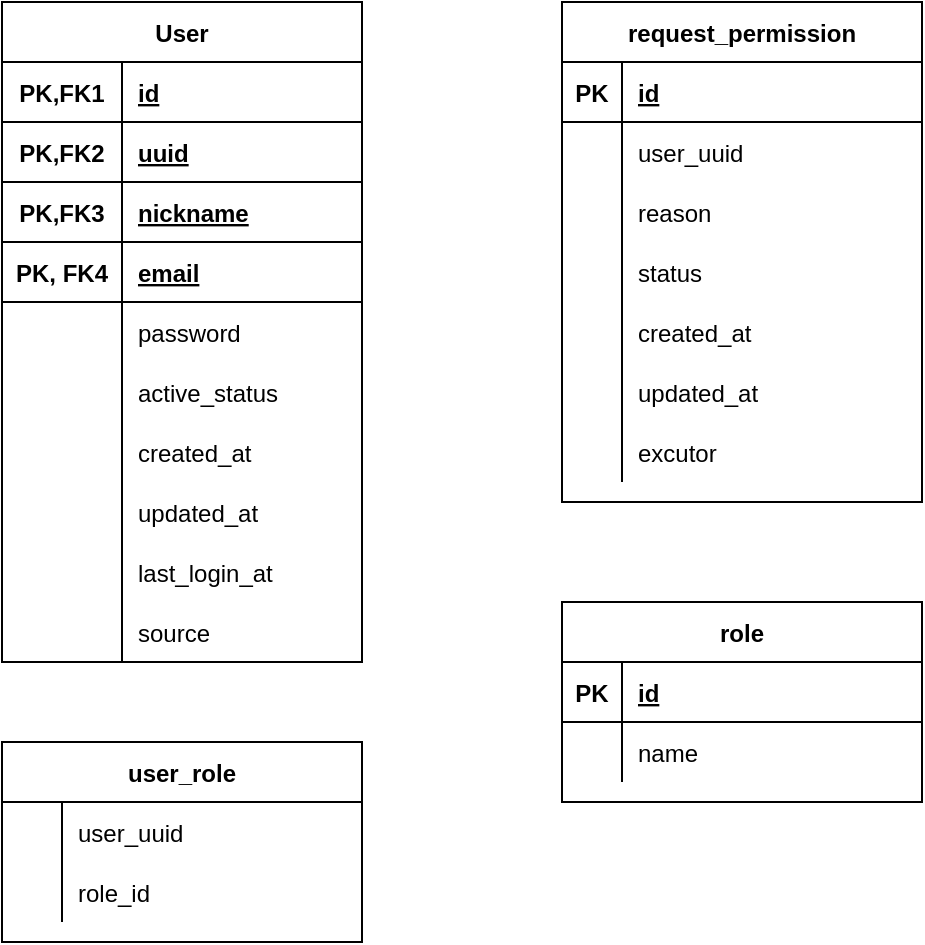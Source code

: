 <mxfile version="14.6.13" type="device"><diagram id="kR4uxsG3ydbLQjO4JBvJ" name="第 1 页"><mxGraphModel dx="1038" dy="600" grid="1" gridSize="10" guides="1" tooltips="1" connect="1" arrows="1" fold="1" page="1" pageScale="1" pageWidth="827" pageHeight="1169" math="0" shadow="0"><root><mxCell id="0"/><mxCell id="1" parent="0"/><mxCell id="TVVXm1nKKWdlo4U_RRPn-60" value="User" style="shape=table;startSize=30;container=1;collapsible=1;childLayout=tableLayout;fixedRows=1;rowLines=0;fontStyle=1;align=center;resizeLast=1;" parent="1" vertex="1"><mxGeometry x="60" y="70" width="180" height="330" as="geometry"/></mxCell><mxCell id="TVVXm1nKKWdlo4U_RRPn-64" value="" style="shape=partialRectangle;collapsible=0;dropTarget=0;pointerEvents=0;fillColor=none;top=0;left=0;bottom=1;right=0;points=[[0,0.5],[1,0.5]];portConstraint=eastwest;" parent="TVVXm1nKKWdlo4U_RRPn-60" vertex="1"><mxGeometry y="30" width="180" height="30" as="geometry"/></mxCell><mxCell id="TVVXm1nKKWdlo4U_RRPn-65" value="PK,FK1" style="shape=partialRectangle;connectable=0;fillColor=none;top=0;left=0;bottom=0;right=0;fontStyle=1;overflow=hidden;" parent="TVVXm1nKKWdlo4U_RRPn-64" vertex="1"><mxGeometry width="60" height="30" as="geometry"/></mxCell><mxCell id="TVVXm1nKKWdlo4U_RRPn-66" value="id" style="shape=partialRectangle;connectable=0;fillColor=none;top=0;left=0;bottom=0;right=0;align=left;spacingLeft=6;fontStyle=5;overflow=hidden;" parent="TVVXm1nKKWdlo4U_RRPn-64" vertex="1"><mxGeometry x="60" width="120" height="30" as="geometry"/></mxCell><mxCell id="TVVXm1nKKWdlo4U_RRPn-129" value="" style="shape=partialRectangle;collapsible=0;dropTarget=0;pointerEvents=0;fillColor=none;top=0;left=0;bottom=1;right=0;points=[[0,0.5],[1,0.5]];portConstraint=eastwest;" parent="TVVXm1nKKWdlo4U_RRPn-60" vertex="1"><mxGeometry y="60" width="180" height="30" as="geometry"/></mxCell><mxCell id="TVVXm1nKKWdlo4U_RRPn-130" value="PK,FK2" style="shape=partialRectangle;connectable=0;fillColor=none;top=0;left=0;bottom=0;right=0;fontStyle=1;overflow=hidden;" parent="TVVXm1nKKWdlo4U_RRPn-129" vertex="1"><mxGeometry width="60" height="30" as="geometry"/></mxCell><mxCell id="TVVXm1nKKWdlo4U_RRPn-131" value="uuid" style="shape=partialRectangle;connectable=0;fillColor=none;top=0;left=0;bottom=0;right=0;align=left;spacingLeft=6;fontStyle=5;overflow=hidden;" parent="TVVXm1nKKWdlo4U_RRPn-129" vertex="1"><mxGeometry x="60" width="120" height="30" as="geometry"/></mxCell><mxCell id="TVVXm1nKKWdlo4U_RRPn-154" value="" style="shape=partialRectangle;collapsible=0;dropTarget=0;pointerEvents=0;fillColor=none;top=0;left=0;bottom=1;right=0;points=[[0,0.5],[1,0.5]];portConstraint=eastwest;" parent="TVVXm1nKKWdlo4U_RRPn-60" vertex="1"><mxGeometry y="90" width="180" height="30" as="geometry"/></mxCell><mxCell id="TVVXm1nKKWdlo4U_RRPn-155" value="PK,FK3" style="shape=partialRectangle;connectable=0;fillColor=none;top=0;left=0;bottom=0;right=0;fontStyle=1;overflow=hidden;" parent="TVVXm1nKKWdlo4U_RRPn-154" vertex="1"><mxGeometry width="60" height="30" as="geometry"/></mxCell><mxCell id="TVVXm1nKKWdlo4U_RRPn-156" value="nickname" style="shape=partialRectangle;connectable=0;fillColor=none;top=0;left=0;bottom=0;right=0;align=left;spacingLeft=6;fontStyle=5;overflow=hidden;" parent="TVVXm1nKKWdlo4U_RRPn-154" vertex="1"><mxGeometry x="60" width="120" height="30" as="geometry"/></mxCell><mxCell id="TVVXm1nKKWdlo4U_RRPn-161" value="" style="shape=partialRectangle;collapsible=0;dropTarget=0;pointerEvents=0;fillColor=none;top=0;left=0;bottom=1;right=0;points=[[0,0.5],[1,0.5]];portConstraint=eastwest;" parent="TVVXm1nKKWdlo4U_RRPn-60" vertex="1"><mxGeometry y="120" width="180" height="30" as="geometry"/></mxCell><mxCell id="TVVXm1nKKWdlo4U_RRPn-162" value="PK, FK4" style="shape=partialRectangle;connectable=0;fillColor=none;top=0;left=0;bottom=0;right=0;fontStyle=1;overflow=hidden;" parent="TVVXm1nKKWdlo4U_RRPn-161" vertex="1"><mxGeometry width="60" height="30" as="geometry"/></mxCell><mxCell id="TVVXm1nKKWdlo4U_RRPn-163" value="email" style="shape=partialRectangle;connectable=0;fillColor=none;top=0;left=0;bottom=0;right=0;align=left;spacingLeft=6;fontStyle=5;overflow=hidden;" parent="TVVXm1nKKWdlo4U_RRPn-161" vertex="1"><mxGeometry x="60" width="120" height="30" as="geometry"/></mxCell><mxCell id="TVVXm1nKKWdlo4U_RRPn-67" value="" style="shape=partialRectangle;collapsible=0;dropTarget=0;pointerEvents=0;fillColor=none;top=0;left=0;bottom=0;right=0;points=[[0,0.5],[1,0.5]];portConstraint=eastwest;" parent="TVVXm1nKKWdlo4U_RRPn-60" vertex="1"><mxGeometry y="150" width="180" height="30" as="geometry"/></mxCell><mxCell id="TVVXm1nKKWdlo4U_RRPn-68" value="" style="shape=partialRectangle;connectable=0;fillColor=none;top=0;left=0;bottom=0;right=0;editable=1;overflow=hidden;" parent="TVVXm1nKKWdlo4U_RRPn-67" vertex="1"><mxGeometry width="60" height="30" as="geometry"/></mxCell><mxCell id="TVVXm1nKKWdlo4U_RRPn-69" value="password" style="shape=partialRectangle;connectable=0;fillColor=none;top=0;left=0;bottom=0;right=0;align=left;spacingLeft=6;overflow=hidden;" parent="TVVXm1nKKWdlo4U_RRPn-67" vertex="1"><mxGeometry x="60" width="120" height="30" as="geometry"/></mxCell><mxCell id="TVVXm1nKKWdlo4U_RRPn-70" value="" style="shape=partialRectangle;collapsible=0;dropTarget=0;pointerEvents=0;fillColor=none;top=0;left=0;bottom=0;right=0;points=[[0,0.5],[1,0.5]];portConstraint=eastwest;" parent="TVVXm1nKKWdlo4U_RRPn-60" vertex="1"><mxGeometry y="180" width="180" height="30" as="geometry"/></mxCell><mxCell id="TVVXm1nKKWdlo4U_RRPn-71" value="" style="shape=partialRectangle;connectable=0;fillColor=none;top=0;left=0;bottom=0;right=0;editable=1;overflow=hidden;" parent="TVVXm1nKKWdlo4U_RRPn-70" vertex="1"><mxGeometry width="60" height="30" as="geometry"/></mxCell><mxCell id="TVVXm1nKKWdlo4U_RRPn-72" value="active_status" style="shape=partialRectangle;connectable=0;fillColor=none;top=0;left=0;bottom=0;right=0;align=left;spacingLeft=6;overflow=hidden;" parent="TVVXm1nKKWdlo4U_RRPn-70" vertex="1"><mxGeometry x="60" width="120" height="30" as="geometry"/></mxCell><mxCell id="TVVXm1nKKWdlo4U_RRPn-79" value="" style="shape=partialRectangle;collapsible=0;dropTarget=0;pointerEvents=0;fillColor=none;top=0;left=0;bottom=0;right=0;points=[[0,0.5],[1,0.5]];portConstraint=eastwest;" parent="TVVXm1nKKWdlo4U_RRPn-60" vertex="1"><mxGeometry y="210" width="180" height="30" as="geometry"/></mxCell><mxCell id="TVVXm1nKKWdlo4U_RRPn-80" value="" style="shape=partialRectangle;connectable=0;fillColor=none;top=0;left=0;bottom=0;right=0;editable=1;overflow=hidden;" parent="TVVXm1nKKWdlo4U_RRPn-79" vertex="1"><mxGeometry width="60" height="30" as="geometry"/></mxCell><mxCell id="TVVXm1nKKWdlo4U_RRPn-81" value="created_at" style="shape=partialRectangle;connectable=0;fillColor=none;top=0;left=0;bottom=0;right=0;align=left;spacingLeft=6;overflow=hidden;" parent="TVVXm1nKKWdlo4U_RRPn-79" vertex="1"><mxGeometry x="60" width="120" height="30" as="geometry"/></mxCell><mxCell id="TVVXm1nKKWdlo4U_RRPn-133" value="" style="shape=partialRectangle;collapsible=0;dropTarget=0;pointerEvents=0;fillColor=none;top=0;left=0;bottom=0;right=0;points=[[0,0.5],[1,0.5]];portConstraint=eastwest;" parent="TVVXm1nKKWdlo4U_RRPn-60" vertex="1"><mxGeometry y="240" width="180" height="30" as="geometry"/></mxCell><mxCell id="TVVXm1nKKWdlo4U_RRPn-134" value="" style="shape=partialRectangle;connectable=0;fillColor=none;top=0;left=0;bottom=0;right=0;editable=1;overflow=hidden;" parent="TVVXm1nKKWdlo4U_RRPn-133" vertex="1"><mxGeometry width="60" height="30" as="geometry"/></mxCell><mxCell id="TVVXm1nKKWdlo4U_RRPn-135" value="updated_at" style="shape=partialRectangle;connectable=0;fillColor=none;top=0;left=0;bottom=0;right=0;align=left;spacingLeft=6;overflow=hidden;" parent="TVVXm1nKKWdlo4U_RRPn-133" vertex="1"><mxGeometry x="60" width="120" height="30" as="geometry"/></mxCell><mxCell id="TVVXm1nKKWdlo4U_RRPn-164" value="" style="shape=partialRectangle;collapsible=0;dropTarget=0;pointerEvents=0;fillColor=none;top=0;left=0;bottom=0;right=0;points=[[0,0.5],[1,0.5]];portConstraint=eastwest;" parent="TVVXm1nKKWdlo4U_RRPn-60" vertex="1"><mxGeometry y="270" width="180" height="30" as="geometry"/></mxCell><mxCell id="TVVXm1nKKWdlo4U_RRPn-165" value="" style="shape=partialRectangle;connectable=0;fillColor=none;top=0;left=0;bottom=0;right=0;editable=1;overflow=hidden;" parent="TVVXm1nKKWdlo4U_RRPn-164" vertex="1"><mxGeometry width="60" height="30" as="geometry"/></mxCell><mxCell id="TVVXm1nKKWdlo4U_RRPn-166" value="last_login_at" style="shape=partialRectangle;connectable=0;fillColor=none;top=0;left=0;bottom=0;right=0;align=left;spacingLeft=6;overflow=hidden;" parent="TVVXm1nKKWdlo4U_RRPn-164" vertex="1"><mxGeometry x="60" width="120" height="30" as="geometry"/></mxCell><mxCell id="TVVXm1nKKWdlo4U_RRPn-167" value="" style="shape=partialRectangle;collapsible=0;dropTarget=0;pointerEvents=0;fillColor=none;top=0;left=0;bottom=0;right=0;points=[[0,0.5],[1,0.5]];portConstraint=eastwest;" parent="TVVXm1nKKWdlo4U_RRPn-60" vertex="1"><mxGeometry y="300" width="180" height="30" as="geometry"/></mxCell><mxCell id="TVVXm1nKKWdlo4U_RRPn-168" value="" style="shape=partialRectangle;connectable=0;fillColor=none;top=0;left=0;bottom=0;right=0;editable=1;overflow=hidden;" parent="TVVXm1nKKWdlo4U_RRPn-167" vertex="1"><mxGeometry width="60" height="30" as="geometry"/></mxCell><mxCell id="TVVXm1nKKWdlo4U_RRPn-169" value="source" style="shape=partialRectangle;connectable=0;fillColor=none;top=0;left=0;bottom=0;right=0;align=left;spacingLeft=6;overflow=hidden;" parent="TVVXm1nKKWdlo4U_RRPn-167" vertex="1"><mxGeometry x="60" width="120" height="30" as="geometry"/></mxCell><mxCell id="TVVXm1nKKWdlo4U_RRPn-186" value="role" style="shape=table;startSize=30;container=1;collapsible=1;childLayout=tableLayout;fixedRows=1;rowLines=0;fontStyle=1;align=center;resizeLast=1;" parent="1" vertex="1"><mxGeometry x="340" y="370" width="180" height="100" as="geometry"/></mxCell><mxCell id="TVVXm1nKKWdlo4U_RRPn-187" value="" style="shape=partialRectangle;collapsible=0;dropTarget=0;pointerEvents=0;fillColor=none;top=0;left=0;bottom=1;right=0;points=[[0,0.5],[1,0.5]];portConstraint=eastwest;" parent="TVVXm1nKKWdlo4U_RRPn-186" vertex="1"><mxGeometry y="30" width="180" height="30" as="geometry"/></mxCell><mxCell id="TVVXm1nKKWdlo4U_RRPn-188" value="PK" style="shape=partialRectangle;connectable=0;fillColor=none;top=0;left=0;bottom=0;right=0;fontStyle=1;overflow=hidden;" parent="TVVXm1nKKWdlo4U_RRPn-187" vertex="1"><mxGeometry width="30" height="30" as="geometry"/></mxCell><mxCell id="TVVXm1nKKWdlo4U_RRPn-189" value="id" style="shape=partialRectangle;connectable=0;fillColor=none;top=0;left=0;bottom=0;right=0;align=left;spacingLeft=6;fontStyle=5;overflow=hidden;" parent="TVVXm1nKKWdlo4U_RRPn-187" vertex="1"><mxGeometry x="30" width="150" height="30" as="geometry"/></mxCell><mxCell id="TVVXm1nKKWdlo4U_RRPn-193" value="" style="shape=partialRectangle;collapsible=0;dropTarget=0;pointerEvents=0;fillColor=none;top=0;left=0;bottom=0;right=0;points=[[0,0.5],[1,0.5]];portConstraint=eastwest;" parent="TVVXm1nKKWdlo4U_RRPn-186" vertex="1"><mxGeometry y="60" width="180" height="30" as="geometry"/></mxCell><mxCell id="TVVXm1nKKWdlo4U_RRPn-194" value="" style="shape=partialRectangle;connectable=0;fillColor=none;top=0;left=0;bottom=0;right=0;editable=1;overflow=hidden;" parent="TVVXm1nKKWdlo4U_RRPn-193" vertex="1"><mxGeometry width="30" height="30" as="geometry"/></mxCell><mxCell id="TVVXm1nKKWdlo4U_RRPn-195" value="name" style="shape=partialRectangle;connectable=0;fillColor=none;top=0;left=0;bottom=0;right=0;align=left;spacingLeft=6;overflow=hidden;" parent="TVVXm1nKKWdlo4U_RRPn-193" vertex="1"><mxGeometry x="30" width="150" height="30" as="geometry"/></mxCell><mxCell id="TVVXm1nKKWdlo4U_RRPn-200" value="request_permission" style="shape=table;startSize=30;container=1;collapsible=1;childLayout=tableLayout;fixedRows=1;rowLines=0;fontStyle=1;align=center;resizeLast=1;" parent="1" vertex="1"><mxGeometry x="340" y="70" width="180" height="250" as="geometry"/></mxCell><mxCell id="TVVXm1nKKWdlo4U_RRPn-201" value="" style="shape=partialRectangle;collapsible=0;dropTarget=0;pointerEvents=0;fillColor=none;top=0;left=0;bottom=1;right=0;points=[[0,0.5],[1,0.5]];portConstraint=eastwest;" parent="TVVXm1nKKWdlo4U_RRPn-200" vertex="1"><mxGeometry y="30" width="180" height="30" as="geometry"/></mxCell><mxCell id="TVVXm1nKKWdlo4U_RRPn-202" value="PK" style="shape=partialRectangle;connectable=0;fillColor=none;top=0;left=0;bottom=0;right=0;fontStyle=1;overflow=hidden;" parent="TVVXm1nKKWdlo4U_RRPn-201" vertex="1"><mxGeometry width="30" height="30" as="geometry"/></mxCell><mxCell id="TVVXm1nKKWdlo4U_RRPn-203" value="id" style="shape=partialRectangle;connectable=0;fillColor=none;top=0;left=0;bottom=0;right=0;align=left;spacingLeft=6;fontStyle=5;overflow=hidden;" parent="TVVXm1nKKWdlo4U_RRPn-201" vertex="1"><mxGeometry x="30" width="150" height="30" as="geometry"/></mxCell><mxCell id="TVVXm1nKKWdlo4U_RRPn-204" value="" style="shape=partialRectangle;collapsible=0;dropTarget=0;pointerEvents=0;fillColor=none;top=0;left=0;bottom=0;right=0;points=[[0,0.5],[1,0.5]];portConstraint=eastwest;" parent="TVVXm1nKKWdlo4U_RRPn-200" vertex="1"><mxGeometry y="60" width="180" height="30" as="geometry"/></mxCell><mxCell id="TVVXm1nKKWdlo4U_RRPn-205" value="" style="shape=partialRectangle;connectable=0;fillColor=none;top=0;left=0;bottom=0;right=0;editable=1;overflow=hidden;" parent="TVVXm1nKKWdlo4U_RRPn-204" vertex="1"><mxGeometry width="30" height="30" as="geometry"/></mxCell><mxCell id="TVVXm1nKKWdlo4U_RRPn-206" value="user_uuid" style="shape=partialRectangle;connectable=0;fillColor=none;top=0;left=0;bottom=0;right=0;align=left;spacingLeft=6;overflow=hidden;" parent="TVVXm1nKKWdlo4U_RRPn-204" vertex="1"><mxGeometry x="30" width="150" height="30" as="geometry"/></mxCell><mxCell id="TVVXm1nKKWdlo4U_RRPn-225" value="" style="shape=partialRectangle;collapsible=0;dropTarget=0;pointerEvents=0;fillColor=none;top=0;left=0;bottom=0;right=0;points=[[0,0.5],[1,0.5]];portConstraint=eastwest;" parent="TVVXm1nKKWdlo4U_RRPn-200" vertex="1"><mxGeometry y="90" width="180" height="30" as="geometry"/></mxCell><mxCell id="TVVXm1nKKWdlo4U_RRPn-226" value="" style="shape=partialRectangle;connectable=0;fillColor=none;top=0;left=0;bottom=0;right=0;editable=1;overflow=hidden;" parent="TVVXm1nKKWdlo4U_RRPn-225" vertex="1"><mxGeometry width="30" height="30" as="geometry"/></mxCell><mxCell id="TVVXm1nKKWdlo4U_RRPn-227" value="reason" style="shape=partialRectangle;connectable=0;fillColor=none;top=0;left=0;bottom=0;right=0;align=left;spacingLeft=6;overflow=hidden;" parent="TVVXm1nKKWdlo4U_RRPn-225" vertex="1"><mxGeometry x="30" width="150" height="30" as="geometry"/></mxCell><mxCell id="TVVXm1nKKWdlo4U_RRPn-207" value="" style="shape=partialRectangle;collapsible=0;dropTarget=0;pointerEvents=0;fillColor=none;top=0;left=0;bottom=0;right=0;points=[[0,0.5],[1,0.5]];portConstraint=eastwest;" parent="TVVXm1nKKWdlo4U_RRPn-200" vertex="1"><mxGeometry y="120" width="180" height="30" as="geometry"/></mxCell><mxCell id="TVVXm1nKKWdlo4U_RRPn-208" value="" style="shape=partialRectangle;connectable=0;fillColor=none;top=0;left=0;bottom=0;right=0;editable=1;overflow=hidden;" parent="TVVXm1nKKWdlo4U_RRPn-207" vertex="1"><mxGeometry width="30" height="30" as="geometry"/></mxCell><mxCell id="TVVXm1nKKWdlo4U_RRPn-209" value="status" style="shape=partialRectangle;connectable=0;fillColor=none;top=0;left=0;bottom=0;right=0;align=left;spacingLeft=6;overflow=hidden;" parent="TVVXm1nKKWdlo4U_RRPn-207" vertex="1"><mxGeometry x="30" width="150" height="30" as="geometry"/></mxCell><mxCell id="TVVXm1nKKWdlo4U_RRPn-210" value="" style="shape=partialRectangle;collapsible=0;dropTarget=0;pointerEvents=0;fillColor=none;top=0;left=0;bottom=0;right=0;points=[[0,0.5],[1,0.5]];portConstraint=eastwest;" parent="TVVXm1nKKWdlo4U_RRPn-200" vertex="1"><mxGeometry y="150" width="180" height="30" as="geometry"/></mxCell><mxCell id="TVVXm1nKKWdlo4U_RRPn-211" value="" style="shape=partialRectangle;connectable=0;fillColor=none;top=0;left=0;bottom=0;right=0;editable=1;overflow=hidden;" parent="TVVXm1nKKWdlo4U_RRPn-210" vertex="1"><mxGeometry width="30" height="30" as="geometry"/></mxCell><mxCell id="TVVXm1nKKWdlo4U_RRPn-212" value="created_at" style="shape=partialRectangle;connectable=0;fillColor=none;top=0;left=0;bottom=0;right=0;align=left;spacingLeft=6;overflow=hidden;" parent="TVVXm1nKKWdlo4U_RRPn-210" vertex="1"><mxGeometry x="30" width="150" height="30" as="geometry"/></mxCell><mxCell id="TVVXm1nKKWdlo4U_RRPn-219" value="" style="shape=partialRectangle;collapsible=0;dropTarget=0;pointerEvents=0;fillColor=none;top=0;left=0;bottom=0;right=0;points=[[0,0.5],[1,0.5]];portConstraint=eastwest;" parent="TVVXm1nKKWdlo4U_RRPn-200" vertex="1"><mxGeometry y="180" width="180" height="30" as="geometry"/></mxCell><mxCell id="TVVXm1nKKWdlo4U_RRPn-220" value="" style="shape=partialRectangle;connectable=0;fillColor=none;top=0;left=0;bottom=0;right=0;editable=1;overflow=hidden;" parent="TVVXm1nKKWdlo4U_RRPn-219" vertex="1"><mxGeometry width="30" height="30" as="geometry"/></mxCell><mxCell id="TVVXm1nKKWdlo4U_RRPn-221" value="updated_at" style="shape=partialRectangle;connectable=0;fillColor=none;top=0;left=0;bottom=0;right=0;align=left;spacingLeft=6;overflow=hidden;" parent="TVVXm1nKKWdlo4U_RRPn-219" vertex="1"><mxGeometry x="30" width="150" height="30" as="geometry"/></mxCell><mxCell id="TVVXm1nKKWdlo4U_RRPn-222" value="" style="shape=partialRectangle;collapsible=0;dropTarget=0;pointerEvents=0;fillColor=none;top=0;left=0;bottom=0;right=0;points=[[0,0.5],[1,0.5]];portConstraint=eastwest;" parent="TVVXm1nKKWdlo4U_RRPn-200" vertex="1"><mxGeometry y="210" width="180" height="30" as="geometry"/></mxCell><mxCell id="TVVXm1nKKWdlo4U_RRPn-223" value="" style="shape=partialRectangle;connectable=0;fillColor=none;top=0;left=0;bottom=0;right=0;editable=1;overflow=hidden;" parent="TVVXm1nKKWdlo4U_RRPn-222" vertex="1"><mxGeometry width="30" height="30" as="geometry"/></mxCell><mxCell id="TVVXm1nKKWdlo4U_RRPn-224" value="excutor" style="shape=partialRectangle;connectable=0;fillColor=none;top=0;left=0;bottom=0;right=0;align=left;spacingLeft=6;overflow=hidden;" parent="TVVXm1nKKWdlo4U_RRPn-222" vertex="1"><mxGeometry x="30" width="150" height="30" as="geometry"/></mxCell><mxCell id="zVSMrMSqVS3TAESuChDf-1" value="user_role" style="shape=table;startSize=30;container=1;collapsible=1;childLayout=tableLayout;fixedRows=1;rowLines=0;fontStyle=1;align=center;resizeLast=1;" vertex="1" parent="1"><mxGeometry x="60" y="440" width="180" height="100" as="geometry"/></mxCell><mxCell id="zVSMrMSqVS3TAESuChDf-5" value="" style="shape=partialRectangle;collapsible=0;dropTarget=0;pointerEvents=0;fillColor=none;top=0;left=0;bottom=0;right=0;points=[[0,0.5],[1,0.5]];portConstraint=eastwest;" vertex="1" parent="zVSMrMSqVS3TAESuChDf-1"><mxGeometry y="30" width="180" height="30" as="geometry"/></mxCell><mxCell id="zVSMrMSqVS3TAESuChDf-6" value="" style="shape=partialRectangle;connectable=0;fillColor=none;top=0;left=0;bottom=0;right=0;editable=1;overflow=hidden;" vertex="1" parent="zVSMrMSqVS3TAESuChDf-5"><mxGeometry width="30" height="30" as="geometry"/></mxCell><mxCell id="zVSMrMSqVS3TAESuChDf-7" value="user_uuid" style="shape=partialRectangle;connectable=0;fillColor=none;top=0;left=0;bottom=0;right=0;align=left;spacingLeft=6;overflow=hidden;" vertex="1" parent="zVSMrMSqVS3TAESuChDf-5"><mxGeometry x="30" width="150" height="30" as="geometry"/></mxCell><mxCell id="zVSMrMSqVS3TAESuChDf-8" value="" style="shape=partialRectangle;collapsible=0;dropTarget=0;pointerEvents=0;fillColor=none;top=0;left=0;bottom=0;right=0;points=[[0,0.5],[1,0.5]];portConstraint=eastwest;" vertex="1" parent="zVSMrMSqVS3TAESuChDf-1"><mxGeometry y="60" width="180" height="30" as="geometry"/></mxCell><mxCell id="zVSMrMSqVS3TAESuChDf-9" value="" style="shape=partialRectangle;connectable=0;fillColor=none;top=0;left=0;bottom=0;right=0;editable=1;overflow=hidden;" vertex="1" parent="zVSMrMSqVS3TAESuChDf-8"><mxGeometry width="30" height="30" as="geometry"/></mxCell><mxCell id="zVSMrMSqVS3TAESuChDf-10" value="role_id" style="shape=partialRectangle;connectable=0;fillColor=none;top=0;left=0;bottom=0;right=0;align=left;spacingLeft=6;overflow=hidden;" vertex="1" parent="zVSMrMSqVS3TAESuChDf-8"><mxGeometry x="30" width="150" height="30" as="geometry"/></mxCell></root></mxGraphModel></diagram></mxfile>